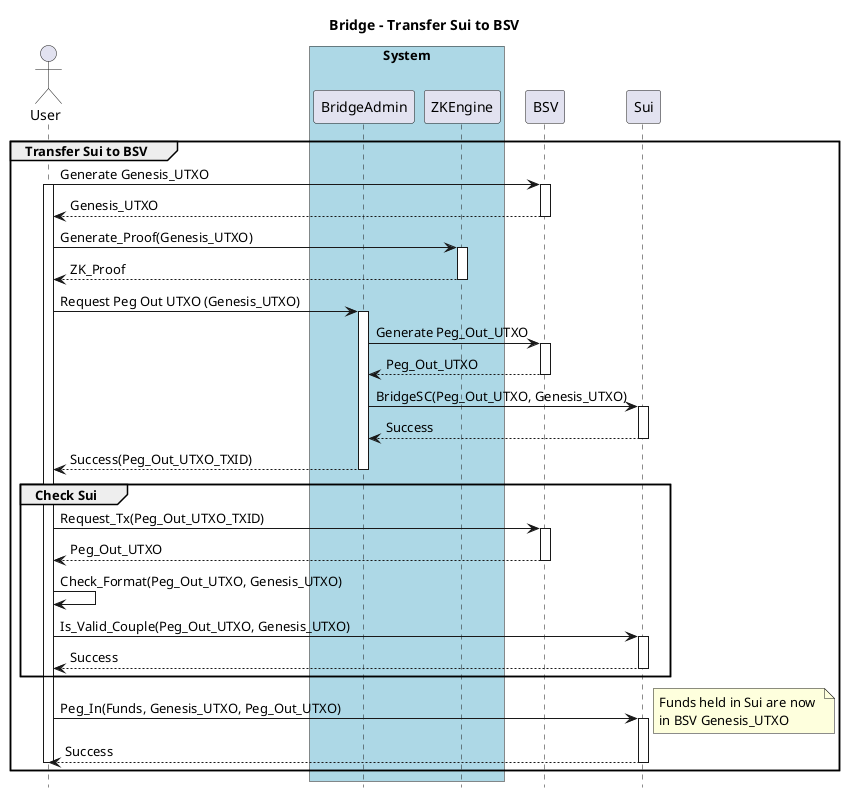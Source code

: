 @startuml
title Bridge - Transfer Sui to BSV
hide footbox

actor User as U


box "System" #lightblue
    participant BridgeAdmin as A
    participant ZKEngine as Z
    
end box

participant BSV
participant Sui 


group Transfer Sui to BSV
    
    U -> BSV: Generate Genesis_UTXO
    activate U
    activate BSV
    BSV --> U: Genesis_UTXO
    deactivate BSV

    U -> Z: Generate_Proof(Genesis_UTXO)
    activate Z
    Z --> U: ZK_Proof
    deactivate Z


    U -> A: Request Peg Out UTXO (Genesis_UTXO)
    activate A
    A -> BSV: Generate Peg_Out_UTXO
    activate BSV
    BSV --> A: Peg_Out_UTXO
    deactivate BSV
    
    A -> Sui: BridgeSC(Peg_Out_UTXO, Genesis_UTXO)
    activate Sui
    Sui --> A: Success
    deactivate Sui
    
    A --> U: Success(Peg_Out_UTXO_TXID)
    deactivate A

    group Check Sui


        U -> BSV: Request_Tx(Peg_Out_UTXO_TXID)
        activate BSV
        BSV --> U: Peg_Out_UTXO
        deactivate BSV

        U -> U : Check_Format(Peg_Out_UTXO, Genesis_UTXO)


        U -> Sui: Is_Valid_Couple(Peg_Out_UTXO, Genesis_UTXO)
        activate Sui
        Sui --> U: Success
        deactivate Sui

    end

    U -> Sui: Peg_In(Funds, Genesis_UTXO, Peg_Out_UTXO)
    activate Sui
    
    note right
    Funds held in Sui are now 
    in BSV Genesis_UTXO
    end note

    Sui --> U: Success
    deactivate Sui
    deactivate U
    
end



@enduml